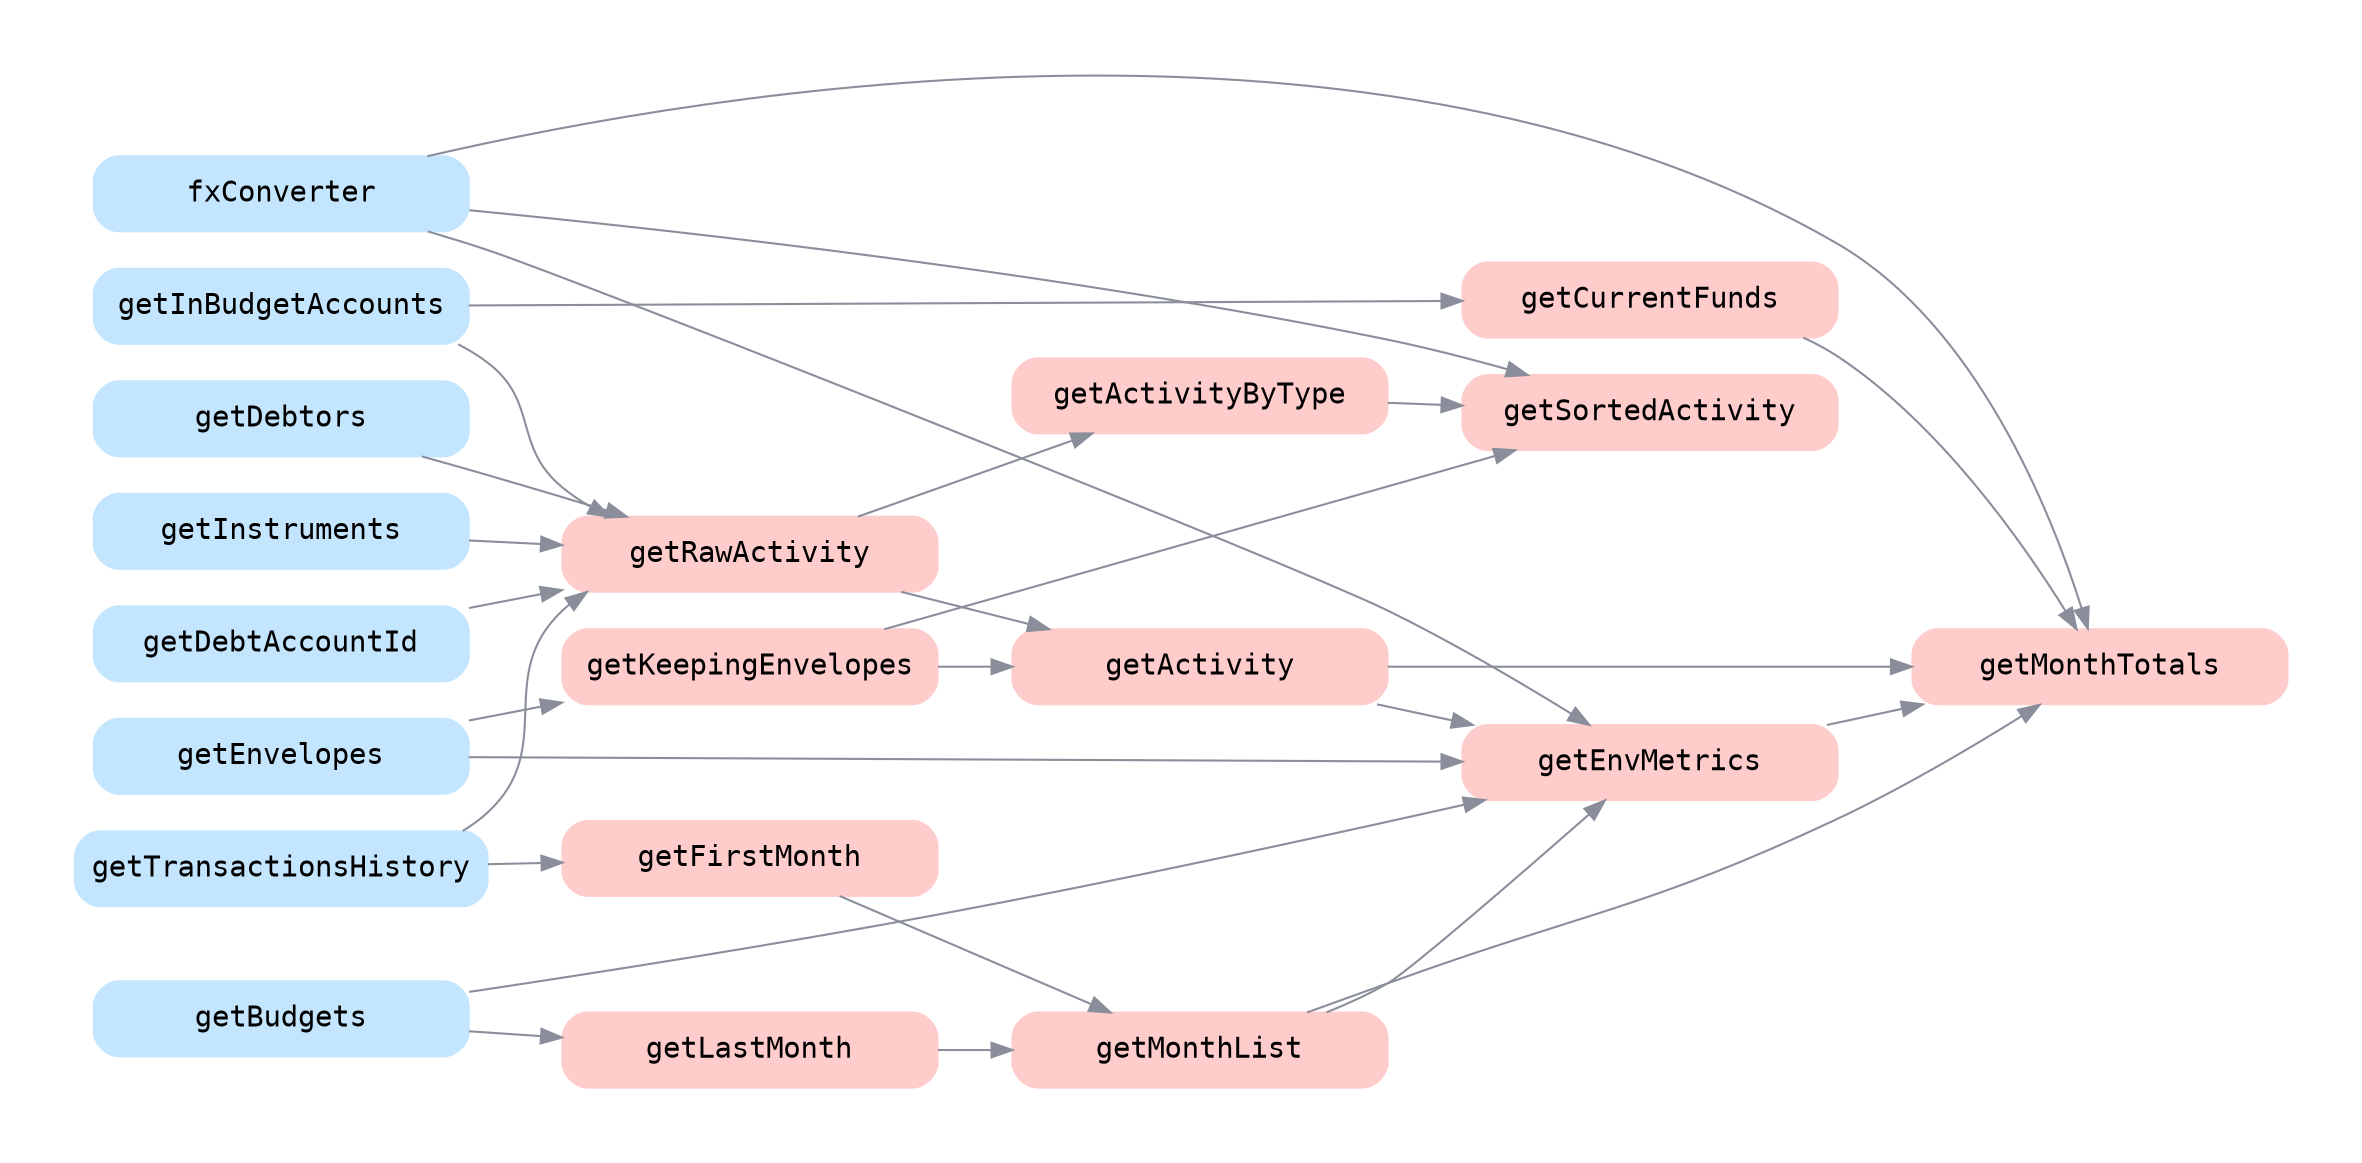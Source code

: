 // Chart made in graphwiz https://graphviz.org/
// VS Code extention https://marketplace.visualstudio.com/items?itemName=joaompinto.vscode-graphviz

digraph G {
// splines="FALSE";
rankdir=LR;
pad=0.5;
edge [
  fontname="'Fira Code', monospace"
  color="#8a8e9b"
]
node [
  fontname="'Fira Code', monospace",
  shape="box",
  style="filled,rounded"
  width=2.5
]

{
  node [color="#c4e5fe"]
  rank=same;
  getEnvelopes
  getInBudgetAccounts
  getTransactionsHistory
  getBudgets
  getDebtAccountId
  getDebtors
  getInstruments
  fxConverter
}


subgraph INSTRUMENTS { //cluster_
  style="filled,rounded"
  color="#e8e8e8";

  node [color="#ffcccc"] // Results
  getEnvelopes -> getKeepingEnvelopes

  // 1 - currentFunds
  getInBudgetAccounts -> getCurrentFunds

  // 1 - monthList
  getTransactionsHistory -> getFirstMonth -> getMonthList
  getBudgets -> getLastMonth -> getMonthList

  // 1 - rawActivity
  getTransactionsHistory -> getRawActivity
  getInBudgetAccounts -> getRawActivity
  getDebtAccountId -> getRawActivity
  getDebtors -> getRawActivity
  getInstruments -> getRawActivity

  // 2 - activity
  getRawActivity -> getActivity
  getKeepingEnvelopes -> getActivity

  // 2 - sortedActivity
  getRawActivity -> getActivityByType -> getSortedActivity
  getKeepingEnvelopes -> getSortedActivity
  fxConverter -> getSortedActivity

  // 3 - envMetrics
  getMonthList -> getEnvMetrics
  getEnvelopes -> getEnvMetrics
  getActivity -> getEnvMetrics
  getBudgets -> getEnvMetrics
  fxConverter -> getEnvMetrics

  // 4 - monthTotals
  getMonthList -> getMonthTotals
  getCurrentFunds -> getMonthTotals
  getActivity -> getMonthTotals
  getEnvMetrics -> getMonthTotals
  fxConverter -> getMonthTotals

  // getMonthList -> getGoalsState
  // getEnvMetrics -> getGoalsState
  // getGoals -> getGoalsState
  // getActivity -> getGoalsState
  // getRatesByMonth -> getGoalsState

}

}
